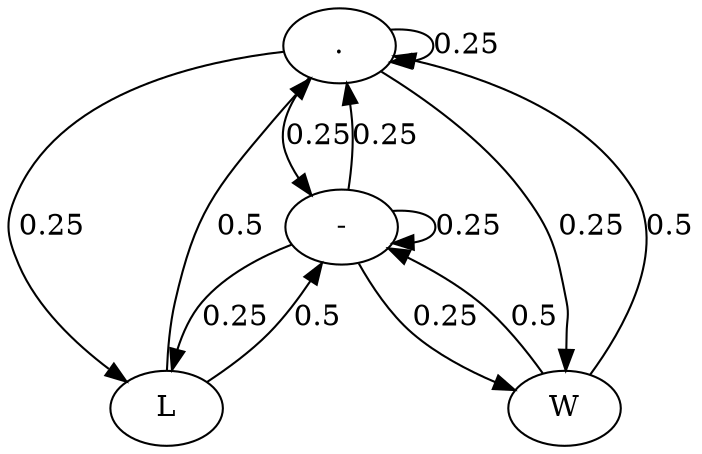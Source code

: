 digraph morse {

    dot[label="."];
    dash[label="-"];

    dot -> { dot, dash, L, W } [label="0.25"];
    dash -> { dot, dash, L, W } [label="0.25"];
    L -> { dot, dash } [label=0.5];
    W -> { dot, dash } [label=0.5];
}
